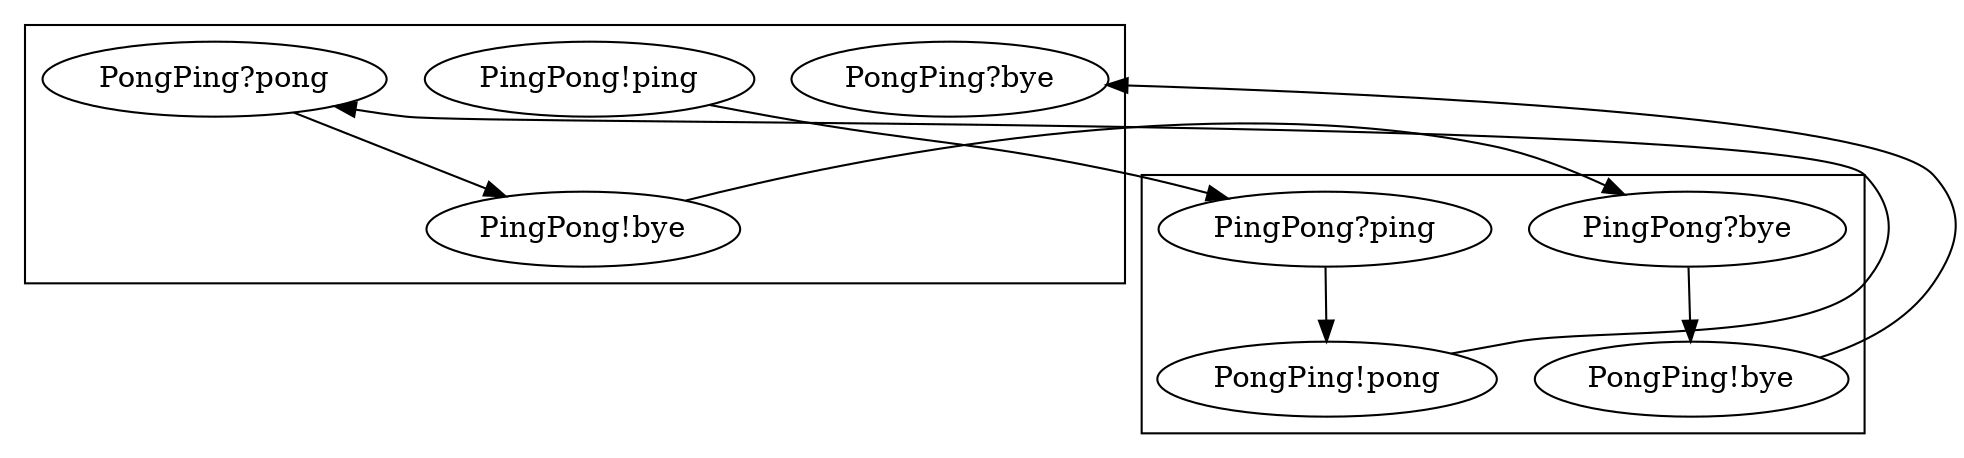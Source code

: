 
strict digraph "" {
	graph [edge_default="{}",
		node_default="{}"
	];
	node [label="\N"];
subgraph cluster_Ping {0	[label="PingPong!ping"];}
subgraph cluster_Ping {1	[label="PongPing?pong"];}
subgraph cluster_Ping {2	[label="PingPong!bye"];}
subgraph cluster_Ping {3	[label="PongPing?bye"];}
subgraph cluster_Pong {4	[label="PingPong?ping"];}
subgraph cluster_Pong {5	[label="PongPing!pong"];}
subgraph cluster_Pong {6	[label="PingPong?bye"];}
subgraph cluster_Pong {7	[label="PongPing!bye"];}
0 -> 4;
1 -> 2;
2 -> 6;
4 -> 5;
5 -> 1;
6 -> 7;
7 -> 3;
}
